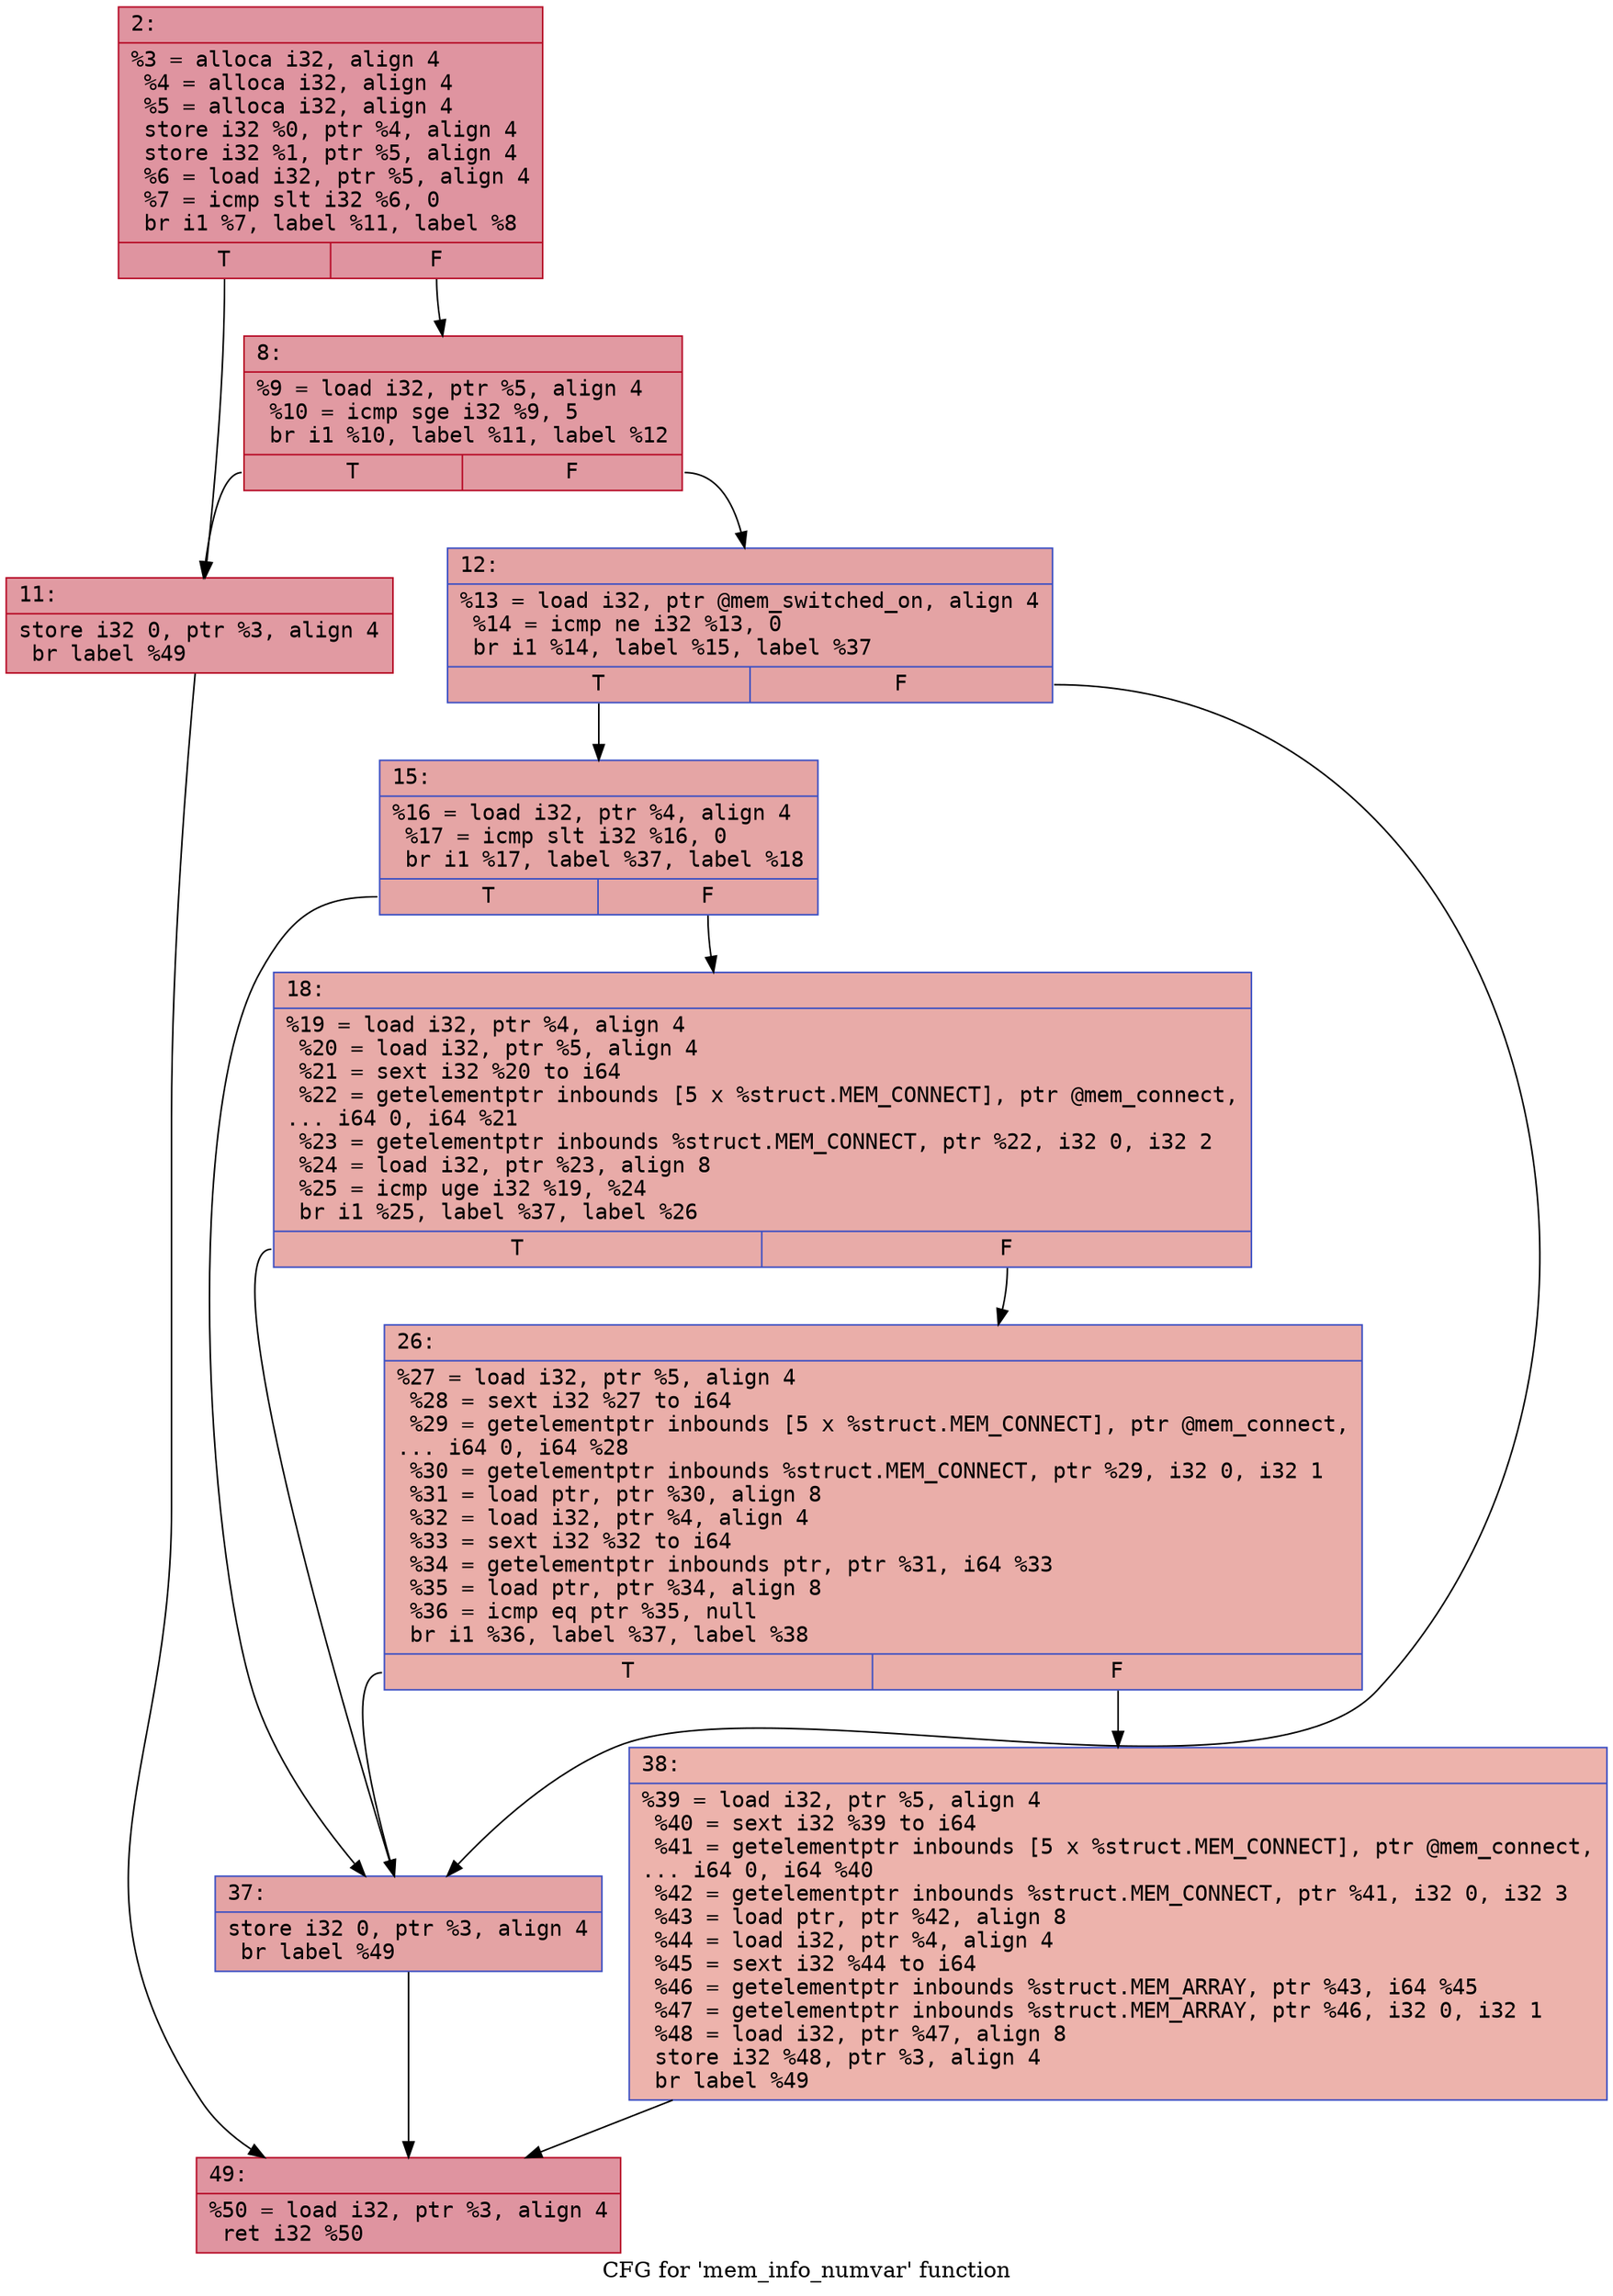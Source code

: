 digraph "CFG for 'mem_info_numvar' function" {
	label="CFG for 'mem_info_numvar' function";

	Node0x600001837070 [shape=record,color="#b70d28ff", style=filled, fillcolor="#b70d2870" fontname="Courier",label="{2:\l|  %3 = alloca i32, align 4\l  %4 = alloca i32, align 4\l  %5 = alloca i32, align 4\l  store i32 %0, ptr %4, align 4\l  store i32 %1, ptr %5, align 4\l  %6 = load i32, ptr %5, align 4\l  %7 = icmp slt i32 %6, 0\l  br i1 %7, label %11, label %8\l|{<s0>T|<s1>F}}"];
	Node0x600001837070:s0 -> Node0x600001837110[tooltip="2 -> 11\nProbability 37.50%" ];
	Node0x600001837070:s1 -> Node0x6000018370c0[tooltip="2 -> 8\nProbability 62.50%" ];
	Node0x6000018370c0 [shape=record,color="#b70d28ff", style=filled, fillcolor="#bb1b2c70" fontname="Courier",label="{8:\l|  %9 = load i32, ptr %5, align 4\l  %10 = icmp sge i32 %9, 5\l  br i1 %10, label %11, label %12\l|{<s0>T|<s1>F}}"];
	Node0x6000018370c0:s0 -> Node0x600001837110[tooltip="8 -> 11\nProbability 50.00%" ];
	Node0x6000018370c0:s1 -> Node0x600001837160[tooltip="8 -> 12\nProbability 50.00%" ];
	Node0x600001837110 [shape=record,color="#b70d28ff", style=filled, fillcolor="#bb1b2c70" fontname="Courier",label="{11:\l|  store i32 0, ptr %3, align 4\l  br label %49\l}"];
	Node0x600001837110 -> Node0x600001837340[tooltip="11 -> 49\nProbability 100.00%" ];
	Node0x600001837160 [shape=record,color="#3d50c3ff", style=filled, fillcolor="#c32e3170" fontname="Courier",label="{12:\l|  %13 = load i32, ptr @mem_switched_on, align 4\l  %14 = icmp ne i32 %13, 0\l  br i1 %14, label %15, label %37\l|{<s0>T|<s1>F}}"];
	Node0x600001837160:s0 -> Node0x6000018371b0[tooltip="12 -> 15\nProbability 62.50%" ];
	Node0x600001837160:s1 -> Node0x6000018372a0[tooltip="12 -> 37\nProbability 37.50%" ];
	Node0x6000018371b0 [shape=record,color="#3d50c3ff", style=filled, fillcolor="#c5333470" fontname="Courier",label="{15:\l|  %16 = load i32, ptr %4, align 4\l  %17 = icmp slt i32 %16, 0\l  br i1 %17, label %37, label %18\l|{<s0>T|<s1>F}}"];
	Node0x6000018371b0:s0 -> Node0x6000018372a0[tooltip="15 -> 37\nProbability 37.50%" ];
	Node0x6000018371b0:s1 -> Node0x600001837200[tooltip="15 -> 18\nProbability 62.50%" ];
	Node0x600001837200 [shape=record,color="#3d50c3ff", style=filled, fillcolor="#cc403a70" fontname="Courier",label="{18:\l|  %19 = load i32, ptr %4, align 4\l  %20 = load i32, ptr %5, align 4\l  %21 = sext i32 %20 to i64\l  %22 = getelementptr inbounds [5 x %struct.MEM_CONNECT], ptr @mem_connect,\l... i64 0, i64 %21\l  %23 = getelementptr inbounds %struct.MEM_CONNECT, ptr %22, i32 0, i32 2\l  %24 = load i32, ptr %23, align 8\l  %25 = icmp uge i32 %19, %24\l  br i1 %25, label %37, label %26\l|{<s0>T|<s1>F}}"];
	Node0x600001837200:s0 -> Node0x6000018372a0[tooltip="18 -> 37\nProbability 50.00%" ];
	Node0x600001837200:s1 -> Node0x600001837250[tooltip="18 -> 26\nProbability 50.00%" ];
	Node0x600001837250 [shape=record,color="#3d50c3ff", style=filled, fillcolor="#d0473d70" fontname="Courier",label="{26:\l|  %27 = load i32, ptr %5, align 4\l  %28 = sext i32 %27 to i64\l  %29 = getelementptr inbounds [5 x %struct.MEM_CONNECT], ptr @mem_connect,\l... i64 0, i64 %28\l  %30 = getelementptr inbounds %struct.MEM_CONNECT, ptr %29, i32 0, i32 1\l  %31 = load ptr, ptr %30, align 8\l  %32 = load i32, ptr %4, align 4\l  %33 = sext i32 %32 to i64\l  %34 = getelementptr inbounds ptr, ptr %31, i64 %33\l  %35 = load ptr, ptr %34, align 8\l  %36 = icmp eq ptr %35, null\l  br i1 %36, label %37, label %38\l|{<s0>T|<s1>F}}"];
	Node0x600001837250:s0 -> Node0x6000018372a0[tooltip="26 -> 37\nProbability 37.50%" ];
	Node0x600001837250:s1 -> Node0x6000018372f0[tooltip="26 -> 38\nProbability 62.50%" ];
	Node0x6000018372a0 [shape=record,color="#3d50c3ff", style=filled, fillcolor="#c32e3170" fontname="Courier",label="{37:\l|  store i32 0, ptr %3, align 4\l  br label %49\l}"];
	Node0x6000018372a0 -> Node0x600001837340[tooltip="37 -> 49\nProbability 100.00%" ];
	Node0x6000018372f0 [shape=record,color="#3d50c3ff", style=filled, fillcolor="#d6524470" fontname="Courier",label="{38:\l|  %39 = load i32, ptr %5, align 4\l  %40 = sext i32 %39 to i64\l  %41 = getelementptr inbounds [5 x %struct.MEM_CONNECT], ptr @mem_connect,\l... i64 0, i64 %40\l  %42 = getelementptr inbounds %struct.MEM_CONNECT, ptr %41, i32 0, i32 3\l  %43 = load ptr, ptr %42, align 8\l  %44 = load i32, ptr %4, align 4\l  %45 = sext i32 %44 to i64\l  %46 = getelementptr inbounds %struct.MEM_ARRAY, ptr %43, i64 %45\l  %47 = getelementptr inbounds %struct.MEM_ARRAY, ptr %46, i32 0, i32 1\l  %48 = load i32, ptr %47, align 8\l  store i32 %48, ptr %3, align 4\l  br label %49\l}"];
	Node0x6000018372f0 -> Node0x600001837340[tooltip="38 -> 49\nProbability 100.00%" ];
	Node0x600001837340 [shape=record,color="#b70d28ff", style=filled, fillcolor="#b70d2870" fontname="Courier",label="{49:\l|  %50 = load i32, ptr %3, align 4\l  ret i32 %50\l}"];
}
